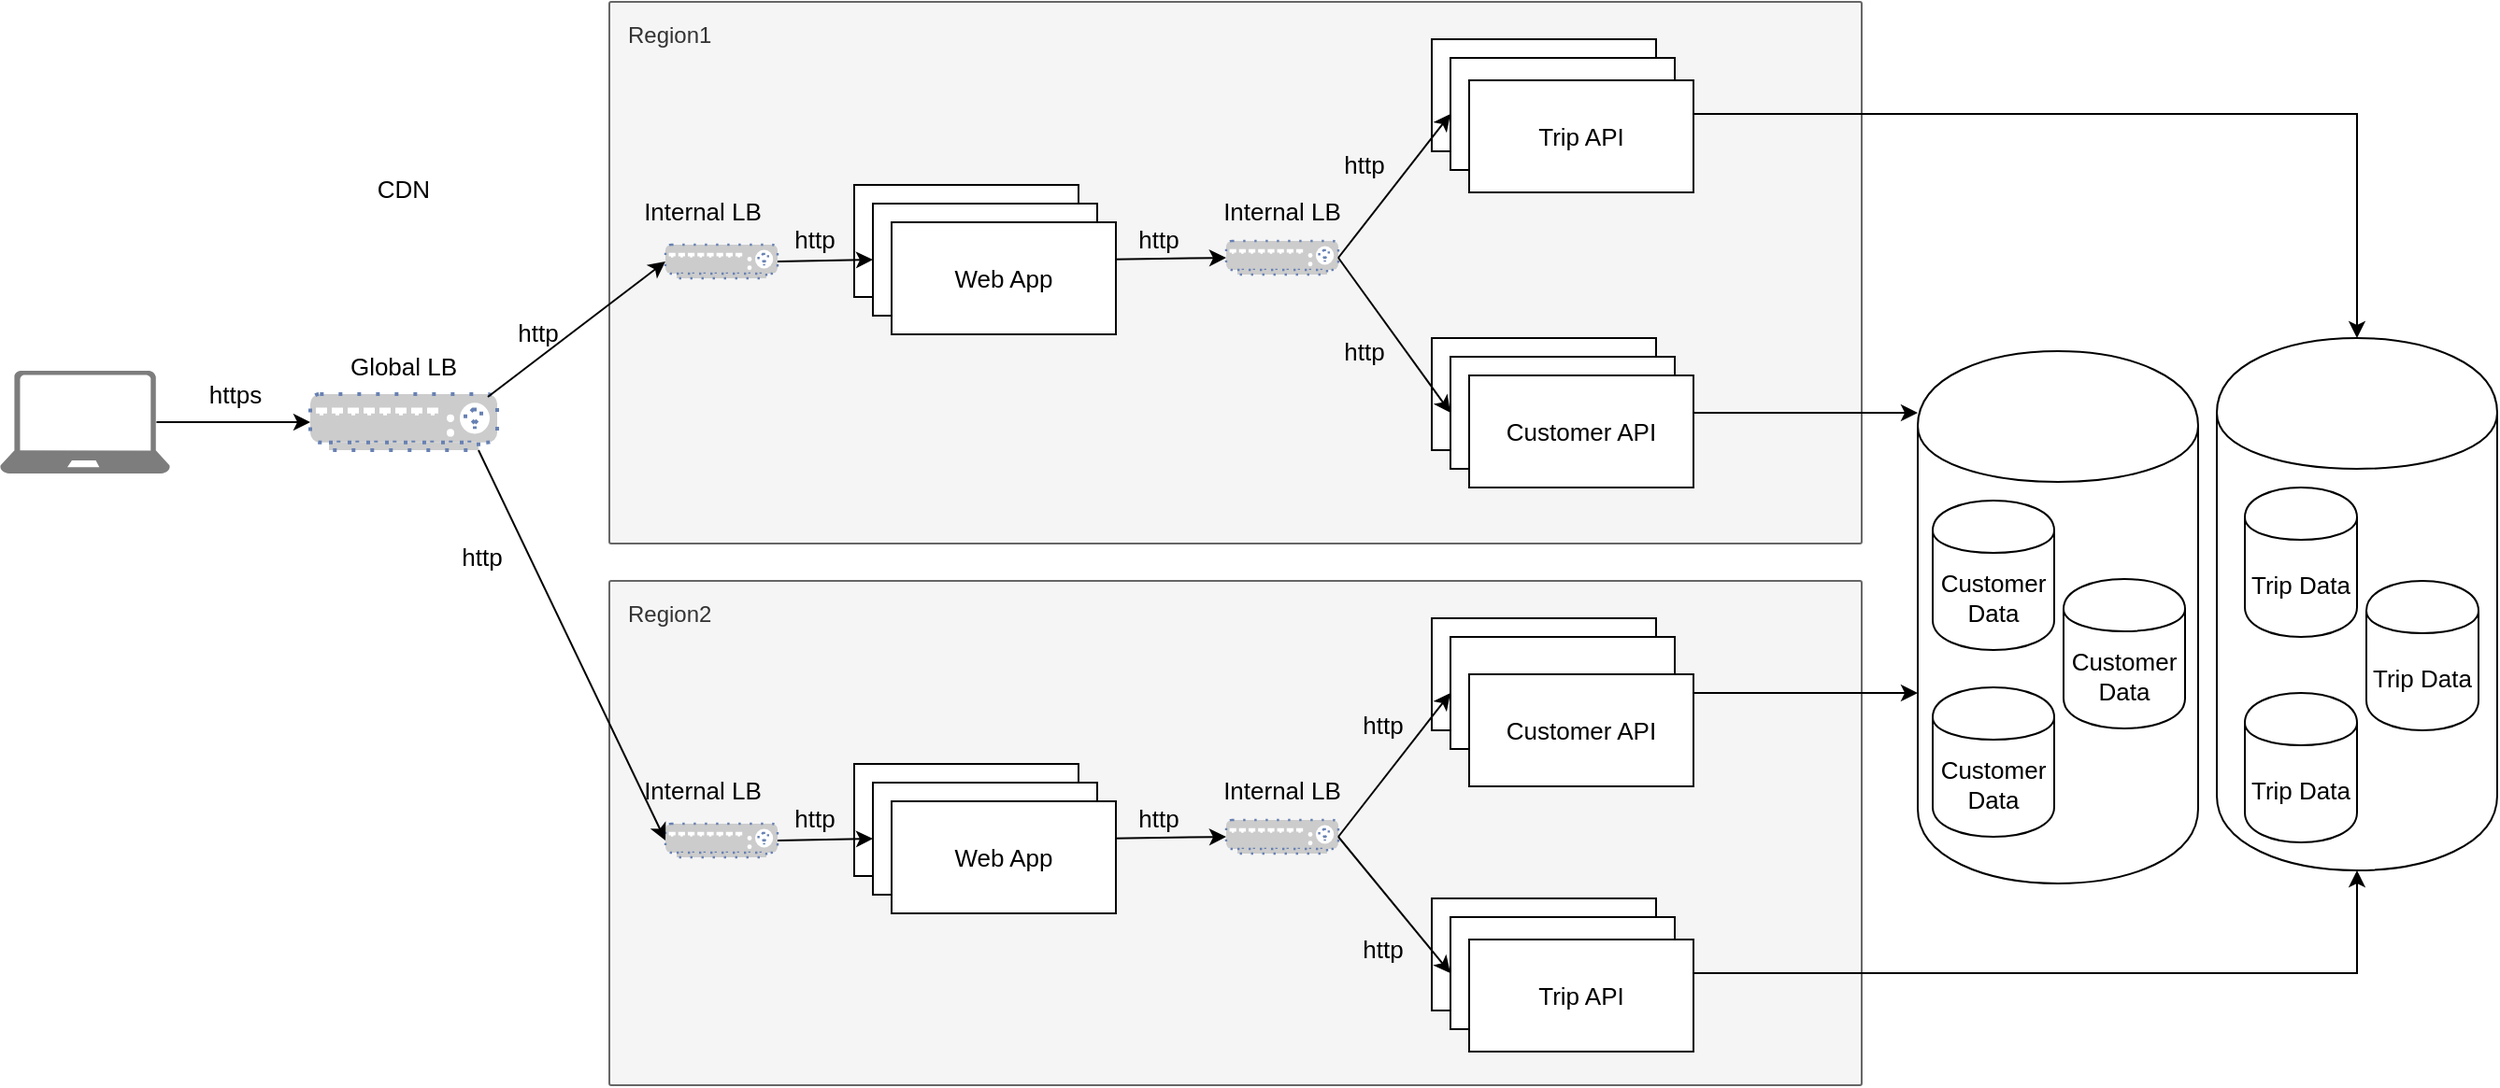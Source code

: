 <mxfile pages="1" version="11.2.4" type="github"><diagram id="srGy0C1KCGIiali04cpO" name="Page-1"><mxGraphModel dx="2360" dy="1566" grid="1" gridSize="10" guides="1" tooltips="1" connect="1" arrows="1" fold="1" page="1" pageScale="1" pageWidth="850" pageHeight="1100" math="0" shadow="0"><root><mxCell id="0"/><mxCell id="1" parent="0"/><mxCell id="KR7yI7wQcD8ZDwXVtU_Y-67" value="" style="shape=cylinder;whiteSpace=wrap;html=1;boundedLbl=1;backgroundOutline=1;fontSize=13;" vertex="1" parent="1"><mxGeometry x="1220" y="230" width="150" height="285" as="geometry"/></mxCell><mxCell id="KR7yI7wQcD8ZDwXVtU_Y-27" style="edgeStyle=none;rounded=0;orthogonalLoop=1;jettySize=auto;html=1;exitX=0.92;exitY=0.5;exitDx=0;exitDy=0;exitPerimeter=0;entryX=0;entryY=0.5;entryDx=0;entryDy=0;entryPerimeter=0;fontSize=13;" edge="1" parent="1" source="KR7yI7wQcD8ZDwXVtU_Y-8" target="KR7yI7wQcD8ZDwXVtU_Y-18"><mxGeometry relative="1" as="geometry"/></mxCell><mxCell id="KR7yI7wQcD8ZDwXVtU_Y-8" value="" style="pointerEvents=1;shadow=0;dashed=0;html=1;strokeColor=none;labelPosition=center;verticalLabelPosition=bottom;verticalAlign=top;align=center;shape=mxgraph.azure.laptop;fillColor=#7D7D7D;" vertex="1" parent="1"><mxGeometry x="34" y="247.5" width="91" height="55" as="geometry"/></mxCell><mxCell id="KR7yI7wQcD8ZDwXVtU_Y-16" value="Region1" style="points=[[0,0,0],[0.25,0,0],[0.5,0,0],[0.75,0,0],[1,0,0],[1,0.25,0],[1,0.5,0],[1,0.75,0],[1,1,0],[0.75,1,0],[0.5,1,0],[0.25,1,0],[0,1,0],[0,0.75,0],[0,0.5,0],[0,0.25,0]];rounded=1;absoluteArcSize=1;arcSize=2;html=1;strokeColor=#666666;shadow=0;dashed=0;fontSize=12;fontColor=#333333;align=left;verticalAlign=top;spacing=10;spacingTop=-4;fillColor=#f5f5f5;dashPattern=1 4;" vertex="1" parent="1"><mxGeometry x="360" y="50" width="670" height="290" as="geometry"/></mxCell><mxCell id="KR7yI7wQcD8ZDwXVtU_Y-18" value="" style="fontColor=#0066CC;verticalAlign=top;verticalLabelPosition=bottom;labelPosition=center;align=center;html=1;outlineConnect=0;fillColor=#CCCCCC;strokeColor=#6881B3;gradientColor=none;gradientDirection=north;strokeWidth=2;shape=mxgraph.networks.load_balancer;dashed=1;dashPattern=1 4;" vertex="1" parent="1"><mxGeometry x="200" y="260" width="100" height="30" as="geometry"/></mxCell><mxCell id="KR7yI7wQcD8ZDwXVtU_Y-22" value="" style="shape=image;html=1;verticalAlign=top;verticalLabelPosition=bottom;labelBackgroundColor=#ffffff;imageAspect=0;aspect=fixed;image=https://cdn2.iconfinder.com/data/icons/whcompare-servers-web-hosting/50/cdn-128.png;dashed=1;dashPattern=1 4;fontSize=13;" vertex="1" parent="1"><mxGeometry x="220" y="160" width="60" height="60" as="geometry"/></mxCell><mxCell id="KR7yI7wQcD8ZDwXVtU_Y-23" value="CDN" style="text;html=1;strokeColor=none;fillColor=none;align=center;verticalAlign=middle;whiteSpace=wrap;rounded=0;dashed=1;dashPattern=1 4;fontSize=13;" vertex="1" parent="1"><mxGeometry x="230" y="140" width="40" height="20" as="geometry"/></mxCell><mxCell id="KR7yI7wQcD8ZDwXVtU_Y-24" value="Global LB" style="text;html=1;strokeColor=none;fillColor=none;align=center;verticalAlign=middle;whiteSpace=wrap;rounded=0;dashed=1;dashPattern=1 4;fontSize=13;" vertex="1" parent="1"><mxGeometry x="210" y="235" width="80" height="20" as="geometry"/></mxCell><mxCell id="KR7yI7wQcD8ZDwXVtU_Y-25" value="Web App" style="rounded=0;whiteSpace=wrap;html=1;fontSize=13;" vertex="1" parent="1"><mxGeometry x="491" y="148" width="120" height="60" as="geometry"/></mxCell><mxCell id="KR7yI7wQcD8ZDwXVtU_Y-30" value="https" style="text;html=1;strokeColor=none;fillColor=none;align=center;verticalAlign=middle;whiteSpace=wrap;rounded=0;dashed=1;dashPattern=1 4;fontSize=13;" vertex="1" parent="1"><mxGeometry x="140" y="250" width="40" height="20" as="geometry"/></mxCell><mxCell id="KR7yI7wQcD8ZDwXVtU_Y-48" style="edgeStyle=none;rounded=0;orthogonalLoop=1;jettySize=auto;html=1;exitX=1;exitY=0.5;exitDx=0;exitDy=0;entryX=0;entryY=0.5;entryDx=0;entryDy=0;entryPerimeter=0;fontSize=13;" edge="1" parent="1" source="KR7yI7wQcD8ZDwXVtU_Y-32" target="KR7yI7wQcD8ZDwXVtU_Y-47"><mxGeometry relative="1" as="geometry"/></mxCell><mxCell id="KR7yI7wQcD8ZDwXVtU_Y-32" value="Web App" style="rounded=0;whiteSpace=wrap;html=1;fontSize=13;" vertex="1" parent="1"><mxGeometry x="501" y="158" width="120" height="60" as="geometry"/></mxCell><mxCell id="KR7yI7wQcD8ZDwXVtU_Y-33" value="Web App" style="rounded=0;whiteSpace=wrap;html=1;fontSize=13;" vertex="1" parent="1"><mxGeometry x="511" y="168" width="120" height="60" as="geometry"/></mxCell><mxCell id="KR7yI7wQcD8ZDwXVtU_Y-34" style="edgeStyle=none;rounded=0;orthogonalLoop=1;jettySize=auto;html=1;exitX=0.95;exitY=0.05;exitDx=0;exitDy=0;exitPerimeter=0;fontSize=13;entryX=0;entryY=0.5;entryDx=0;entryDy=0;entryPerimeter=0;" edge="1" parent="1" source="KR7yI7wQcD8ZDwXVtU_Y-18" target="KR7yI7wQcD8ZDwXVtU_Y-44"><mxGeometry relative="1" as="geometry"><mxPoint x="320" y="190" as="targetPoint"/></mxGeometry></mxCell><mxCell id="KR7yI7wQcD8ZDwXVtU_Y-40" value="http" style="text;html=1;strokeColor=none;fillColor=none;align=center;verticalAlign=middle;whiteSpace=wrap;rounded=0;dashed=1;dashPattern=1 4;fontSize=13;" vertex="1" parent="1"><mxGeometry x="302" y="217" width="40" height="20" as="geometry"/></mxCell><mxCell id="KR7yI7wQcD8ZDwXVtU_Y-46" style="edgeStyle=none;rounded=0;orthogonalLoop=1;jettySize=auto;html=1;exitX=1;exitY=0.5;exitDx=0;exitDy=0;exitPerimeter=0;entryX=0;entryY=0.5;entryDx=0;entryDy=0;fontSize=13;" edge="1" parent="1" source="KR7yI7wQcD8ZDwXVtU_Y-44" target="KR7yI7wQcD8ZDwXVtU_Y-32"><mxGeometry relative="1" as="geometry"/></mxCell><mxCell id="KR7yI7wQcD8ZDwXVtU_Y-44" value="" style="fontColor=#0066CC;verticalAlign=top;verticalLabelPosition=bottom;labelPosition=center;align=center;html=1;outlineConnect=0;fillColor=#CCCCCC;strokeColor=#6881B3;gradientColor=none;gradientDirection=north;strokeWidth=2;shape=mxgraph.networks.load_balancer;dashed=1;dashPattern=1 4;" vertex="1" parent="1"><mxGeometry x="390" y="180" width="60" height="18" as="geometry"/></mxCell><mxCell id="KR7yI7wQcD8ZDwXVtU_Y-47" value="" style="fontColor=#0066CC;verticalAlign=top;verticalLabelPosition=bottom;labelPosition=center;align=center;html=1;outlineConnect=0;fillColor=#CCCCCC;strokeColor=#6881B3;gradientColor=none;gradientDirection=north;strokeWidth=2;shape=mxgraph.networks.load_balancer;dashed=1;dashPattern=1 4;" vertex="1" parent="1"><mxGeometry x="690" y="178" width="60" height="18" as="geometry"/></mxCell><mxCell id="KR7yI7wQcD8ZDwXVtU_Y-49" value="" style="rounded=0;whiteSpace=wrap;html=1;fontSize=13;" vertex="1" parent="1"><mxGeometry x="800" y="70" width="120" height="60" as="geometry"/></mxCell><mxCell id="KR7yI7wQcD8ZDwXVtU_Y-50" value="" style="rounded=0;whiteSpace=wrap;html=1;fontSize=13;" vertex="1" parent="1"><mxGeometry x="810" y="80" width="120" height="60" as="geometry"/></mxCell><mxCell id="KR7yI7wQcD8ZDwXVtU_Y-52" value="http" style="text;html=1;strokeColor=none;fillColor=none;align=center;verticalAlign=middle;whiteSpace=wrap;rounded=0;dashed=1;dashPattern=1 4;fontSize=13;" vertex="1" parent="1"><mxGeometry x="450" y="167" width="40" height="20" as="geometry"/></mxCell><mxCell id="KR7yI7wQcD8ZDwXVtU_Y-53" value="http" style="text;html=1;strokeColor=none;fillColor=none;align=center;verticalAlign=middle;whiteSpace=wrap;rounded=0;dashed=1;dashPattern=1 4;fontSize=13;" vertex="1" parent="1"><mxGeometry x="634" y="167" width="40" height="20" as="geometry"/></mxCell><mxCell id="KR7yI7wQcD8ZDwXVtU_Y-54" value="Internal LB" style="text;html=1;strokeColor=none;fillColor=none;align=center;verticalAlign=middle;whiteSpace=wrap;rounded=0;fontSize=13;" vertex="1" parent="1"><mxGeometry x="370" y="152" width="80" height="20" as="geometry"/></mxCell><mxCell id="KR7yI7wQcD8ZDwXVtU_Y-55" value="Internal LB" style="text;html=1;strokeColor=none;fillColor=none;align=center;verticalAlign=middle;whiteSpace=wrap;rounded=0;fontSize=13;" vertex="1" parent="1"><mxGeometry x="680" y="152" width="80" height="20" as="geometry"/></mxCell><mxCell id="KR7yI7wQcD8ZDwXVtU_Y-57" value="" style="rounded=0;whiteSpace=wrap;html=1;fontSize=13;" vertex="1" parent="1"><mxGeometry x="800" y="230" width="120" height="60" as="geometry"/></mxCell><mxCell id="KR7yI7wQcD8ZDwXVtU_Y-72" style="edgeStyle=elbowEdgeStyle;rounded=0;orthogonalLoop=1;jettySize=auto;elbow=vertical;html=1;exitX=1;exitY=0.5;exitDx=0;exitDy=0;entryX=0;entryY=0.116;entryDx=0;entryDy=0;entryPerimeter=0;fontSize=13;" edge="1" parent="1" source="KR7yI7wQcD8ZDwXVtU_Y-58" target="KR7yI7wQcD8ZDwXVtU_Y-68"><mxGeometry relative="1" as="geometry"/></mxCell><mxCell id="KR7yI7wQcD8ZDwXVtU_Y-58" value="" style="rounded=0;whiteSpace=wrap;html=1;fontSize=13;" vertex="1" parent="1"><mxGeometry x="810" y="240" width="120" height="60" as="geometry"/></mxCell><mxCell id="KR7yI7wQcD8ZDwXVtU_Y-59" value="Customer API" style="rounded=0;whiteSpace=wrap;html=1;fontSize=13;" vertex="1" parent="1"><mxGeometry x="820" y="250" width="120" height="60" as="geometry"/></mxCell><mxCell id="KR7yI7wQcD8ZDwXVtU_Y-61" value="http" style="text;html=1;strokeColor=none;fillColor=none;align=center;verticalAlign=middle;whiteSpace=wrap;rounded=0;dashed=1;dashPattern=1 4;fontSize=13;" vertex="1" parent="1"><mxGeometry x="744" y="127" width="40" height="20" as="geometry"/></mxCell><mxCell id="KR7yI7wQcD8ZDwXVtU_Y-62" value="http" style="text;html=1;strokeColor=none;fillColor=none;align=center;verticalAlign=middle;whiteSpace=wrap;rounded=0;dashed=1;dashPattern=1 4;fontSize=13;" vertex="1" parent="1"><mxGeometry x="744" y="227" width="40" height="20" as="geometry"/></mxCell><mxCell id="KR7yI7wQcD8ZDwXVtU_Y-56" style="edgeStyle=none;rounded=0;orthogonalLoop=1;jettySize=auto;html=1;exitX=1;exitY=0.5;exitDx=0;exitDy=0;exitPerimeter=0;entryX=0;entryY=0.5;entryDx=0;entryDy=0;fontSize=13;" edge="1" parent="1" source="KR7yI7wQcD8ZDwXVtU_Y-47" target="KR7yI7wQcD8ZDwXVtU_Y-50"><mxGeometry relative="1" as="geometry"/></mxCell><mxCell id="KR7yI7wQcD8ZDwXVtU_Y-60" style="edgeStyle=none;rounded=0;orthogonalLoop=1;jettySize=auto;html=1;exitX=1;exitY=0.5;exitDx=0;exitDy=0;exitPerimeter=0;entryX=0;entryY=0.5;entryDx=0;entryDy=0;fontSize=13;" edge="1" parent="1" source="KR7yI7wQcD8ZDwXVtU_Y-47" target="KR7yI7wQcD8ZDwXVtU_Y-58"><mxGeometry relative="1" as="geometry"/></mxCell><mxCell id="KR7yI7wQcD8ZDwXVtU_Y-63" value="Trip Data" style="shape=cylinder;whiteSpace=wrap;html=1;boundedLbl=1;backgroundOutline=1;fontSize=13;" vertex="1" parent="1"><mxGeometry x="1300" y="360" width="60" height="80" as="geometry"/></mxCell><mxCell id="KR7yI7wQcD8ZDwXVtU_Y-64" value="Trip Data" style="shape=cylinder;whiteSpace=wrap;html=1;boundedLbl=1;backgroundOutline=1;fontSize=13;" vertex="1" parent="1"><mxGeometry x="1235" y="310" width="60" height="80" as="geometry"/></mxCell><mxCell id="KR7yI7wQcD8ZDwXVtU_Y-65" value="Trip Data" style="shape=cylinder;whiteSpace=wrap;html=1;boundedLbl=1;backgroundOutline=1;fontSize=13;" vertex="1" parent="1"><mxGeometry x="1235" y="420" width="60" height="80" as="geometry"/></mxCell><mxCell id="KR7yI7wQcD8ZDwXVtU_Y-66" style="edgeStyle=elbowEdgeStyle;rounded=0;orthogonalLoop=1;jettySize=auto;html=1;exitX=1;exitY=0.5;exitDx=0;exitDy=0;fontSize=13;elbow=vertical;" edge="1" parent="1" source="KR7yI7wQcD8ZDwXVtU_Y-50" target="KR7yI7wQcD8ZDwXVtU_Y-67"><mxGeometry relative="1" as="geometry"><mxPoint x="1310" y="112" as="targetPoint"/><Array as="points"><mxPoint x="1140" y="110"/></Array></mxGeometry></mxCell><mxCell id="KR7yI7wQcD8ZDwXVtU_Y-51" value="Trip API" style="rounded=0;whiteSpace=wrap;html=1;fontSize=13;" vertex="1" parent="1"><mxGeometry x="820" y="92" width="120" height="60" as="geometry"/></mxCell><mxCell id="KR7yI7wQcD8ZDwXVtU_Y-68" value="" style="shape=cylinder;whiteSpace=wrap;html=1;boundedLbl=1;backgroundOutline=1;fontSize=13;" vertex="1" parent="1"><mxGeometry x="1060" y="237" width="150" height="285" as="geometry"/></mxCell><mxCell id="KR7yI7wQcD8ZDwXVtU_Y-70" value="Customer Data" style="shape=cylinder;whiteSpace=wrap;html=1;boundedLbl=1;backgroundOutline=1;fontSize=13;" vertex="1" parent="1"><mxGeometry x="1068" y="317" width="65" height="80" as="geometry"/></mxCell><mxCell id="KR7yI7wQcD8ZDwXVtU_Y-73" value="Customer Data" style="shape=cylinder;whiteSpace=wrap;html=1;boundedLbl=1;backgroundOutline=1;fontSize=13;" vertex="1" parent="1"><mxGeometry x="1138" y="359" width="65" height="80" as="geometry"/></mxCell><mxCell id="KR7yI7wQcD8ZDwXVtU_Y-74" value="Customer Data" style="shape=cylinder;whiteSpace=wrap;html=1;boundedLbl=1;backgroundOutline=1;fontSize=13;" vertex="1" parent="1"><mxGeometry x="1068" y="417" width="65" height="80" as="geometry"/></mxCell><mxCell id="KR7yI7wQcD8ZDwXVtU_Y-75" value="Region2" style="points=[[0,0,0],[0.25,0,0],[0.5,0,0],[0.75,0,0],[1,0,0],[1,0.25,0],[1,0.5,0],[1,0.75,0],[1,1,0],[0.75,1,0],[0.5,1,0],[0.25,1,0],[0,1,0],[0,0.75,0],[0,0.5,0],[0,0.25,0]];rounded=1;absoluteArcSize=1;arcSize=2;html=1;strokeColor=#666666;shadow=0;dashed=0;fontSize=12;fontColor=#333333;align=left;verticalAlign=top;spacing=10;spacingTop=-4;fillColor=#f5f5f5;dashPattern=1 4;" vertex="1" parent="1"><mxGeometry x="360" y="360" width="670" height="270" as="geometry"/></mxCell><mxCell id="KR7yI7wQcD8ZDwXVtU_Y-76" value="Web App" style="rounded=0;whiteSpace=wrap;html=1;fontSize=13;" vertex="1" parent="1"><mxGeometry x="491" y="458" width="120" height="60" as="geometry"/></mxCell><mxCell id="KR7yI7wQcD8ZDwXVtU_Y-77" style="edgeStyle=none;rounded=0;orthogonalLoop=1;jettySize=auto;html=1;exitX=1;exitY=0.5;exitDx=0;exitDy=0;entryX=0;entryY=0.5;entryDx=0;entryDy=0;entryPerimeter=0;fontSize=13;" edge="1" parent="1" source="KR7yI7wQcD8ZDwXVtU_Y-78" target="KR7yI7wQcD8ZDwXVtU_Y-82"><mxGeometry relative="1" as="geometry"/></mxCell><mxCell id="KR7yI7wQcD8ZDwXVtU_Y-78" value="Web App" style="rounded=0;whiteSpace=wrap;html=1;fontSize=13;" vertex="1" parent="1"><mxGeometry x="501" y="468" width="120" height="60" as="geometry"/></mxCell><mxCell id="KR7yI7wQcD8ZDwXVtU_Y-79" value="Web App" style="rounded=0;whiteSpace=wrap;html=1;fontSize=13;" vertex="1" parent="1"><mxGeometry x="511" y="478" width="120" height="60" as="geometry"/></mxCell><mxCell id="KR7yI7wQcD8ZDwXVtU_Y-80" style="edgeStyle=none;rounded=0;orthogonalLoop=1;jettySize=auto;html=1;exitX=1;exitY=0.5;exitDx=0;exitDy=0;exitPerimeter=0;entryX=0;entryY=0.5;entryDx=0;entryDy=0;fontSize=13;" edge="1" parent="1" source="KR7yI7wQcD8ZDwXVtU_Y-81" target="KR7yI7wQcD8ZDwXVtU_Y-78"><mxGeometry relative="1" as="geometry"/></mxCell><mxCell id="KR7yI7wQcD8ZDwXVtU_Y-81" value="" style="fontColor=#0066CC;verticalAlign=top;verticalLabelPosition=bottom;labelPosition=center;align=center;html=1;outlineConnect=0;fillColor=#CCCCCC;strokeColor=#6881B3;gradientColor=none;gradientDirection=north;strokeWidth=2;shape=mxgraph.networks.load_balancer;dashed=1;dashPattern=1 4;" vertex="1" parent="1"><mxGeometry x="390" y="490" width="60" height="18" as="geometry"/></mxCell><mxCell id="KR7yI7wQcD8ZDwXVtU_Y-82" value="" style="fontColor=#0066CC;verticalAlign=top;verticalLabelPosition=bottom;labelPosition=center;align=center;html=1;outlineConnect=0;fillColor=#CCCCCC;strokeColor=#6881B3;gradientColor=none;gradientDirection=north;strokeWidth=2;shape=mxgraph.networks.load_balancer;dashed=1;dashPattern=1 4;" vertex="1" parent="1"><mxGeometry x="690" y="488" width="60" height="18" as="geometry"/></mxCell><mxCell id="KR7yI7wQcD8ZDwXVtU_Y-83" value="" style="rounded=0;whiteSpace=wrap;html=1;fontSize=13;" vertex="1" parent="1"><mxGeometry x="800" y="530" width="120" height="60" as="geometry"/></mxCell><mxCell id="KR7yI7wQcD8ZDwXVtU_Y-98" style="edgeStyle=elbowEdgeStyle;rounded=0;orthogonalLoop=1;jettySize=auto;elbow=vertical;html=1;exitX=1;exitY=0.5;exitDx=0;exitDy=0;entryX=0.5;entryY=1;entryDx=0;entryDy=0;fontSize=13;" edge="1" parent="1" source="KR7yI7wQcD8ZDwXVtU_Y-84" target="KR7yI7wQcD8ZDwXVtU_Y-67"><mxGeometry relative="1" as="geometry"><Array as="points"><mxPoint x="1110" y="570"/></Array></mxGeometry></mxCell><mxCell id="KR7yI7wQcD8ZDwXVtU_Y-84" value="" style="rounded=0;whiteSpace=wrap;html=1;fontSize=13;" vertex="1" parent="1"><mxGeometry x="810" y="540" width="120" height="60" as="geometry"/></mxCell><mxCell id="KR7yI7wQcD8ZDwXVtU_Y-85" value="http" style="text;html=1;strokeColor=none;fillColor=none;align=center;verticalAlign=middle;whiteSpace=wrap;rounded=0;dashed=1;dashPattern=1 4;fontSize=13;" vertex="1" parent="1"><mxGeometry x="450" y="477" width="40" height="20" as="geometry"/></mxCell><mxCell id="KR7yI7wQcD8ZDwXVtU_Y-86" value="http" style="text;html=1;strokeColor=none;fillColor=none;align=center;verticalAlign=middle;whiteSpace=wrap;rounded=0;dashed=1;dashPattern=1 4;fontSize=13;" vertex="1" parent="1"><mxGeometry x="634" y="477" width="40" height="20" as="geometry"/></mxCell><mxCell id="KR7yI7wQcD8ZDwXVtU_Y-87" value="Internal LB" style="text;html=1;strokeColor=none;fillColor=none;align=center;verticalAlign=middle;whiteSpace=wrap;rounded=0;fontSize=13;" vertex="1" parent="1"><mxGeometry x="370" y="462" width="80" height="20" as="geometry"/></mxCell><mxCell id="KR7yI7wQcD8ZDwXVtU_Y-88" value="Internal LB" style="text;html=1;strokeColor=none;fillColor=none;align=center;verticalAlign=middle;whiteSpace=wrap;rounded=0;fontSize=13;" vertex="1" parent="1"><mxGeometry x="680" y="462" width="80" height="20" as="geometry"/></mxCell><mxCell id="KR7yI7wQcD8ZDwXVtU_Y-89" value="" style="rounded=0;whiteSpace=wrap;html=1;fontSize=13;" vertex="1" parent="1"><mxGeometry x="800" y="380" width="120" height="60" as="geometry"/></mxCell><mxCell id="KR7yI7wQcD8ZDwXVtU_Y-90" style="edgeStyle=elbowEdgeStyle;rounded=0;orthogonalLoop=1;jettySize=auto;elbow=vertical;html=1;exitX=1;exitY=0.5;exitDx=0;exitDy=0;entryX=0;entryY=0.116;entryDx=0;entryDy=0;entryPerimeter=0;fontSize=13;" edge="1" parent="1" source="KR7yI7wQcD8ZDwXVtU_Y-91"><mxGeometry relative="1" as="geometry"><mxPoint x="1060" y="420" as="targetPoint"/></mxGeometry></mxCell><mxCell id="KR7yI7wQcD8ZDwXVtU_Y-91" value="" style="rounded=0;whiteSpace=wrap;html=1;fontSize=13;" vertex="1" parent="1"><mxGeometry x="810" y="390" width="120" height="60" as="geometry"/></mxCell><mxCell id="KR7yI7wQcD8ZDwXVtU_Y-92" value="Customer API" style="rounded=0;whiteSpace=wrap;html=1;fontSize=13;" vertex="1" parent="1"><mxGeometry x="820" y="410" width="120" height="60" as="geometry"/></mxCell><mxCell id="KR7yI7wQcD8ZDwXVtU_Y-93" value="http" style="text;html=1;strokeColor=none;fillColor=none;align=center;verticalAlign=middle;whiteSpace=wrap;rounded=0;dashed=1;dashPattern=1 4;fontSize=13;" vertex="1" parent="1"><mxGeometry x="754" y="547" width="40" height="20" as="geometry"/></mxCell><mxCell id="KR7yI7wQcD8ZDwXVtU_Y-94" value="http" style="text;html=1;strokeColor=none;fillColor=none;align=center;verticalAlign=middle;whiteSpace=wrap;rounded=0;dashed=1;dashPattern=1 4;fontSize=13;" vertex="1" parent="1"><mxGeometry x="754" y="427" width="40" height="20" as="geometry"/></mxCell><mxCell id="KR7yI7wQcD8ZDwXVtU_Y-95" style="edgeStyle=none;rounded=0;orthogonalLoop=1;jettySize=auto;html=1;exitX=1;exitY=0.5;exitDx=0;exitDy=0;exitPerimeter=0;entryX=0;entryY=0.5;entryDx=0;entryDy=0;fontSize=13;" edge="1" parent="1" source="KR7yI7wQcD8ZDwXVtU_Y-82" target="KR7yI7wQcD8ZDwXVtU_Y-84"><mxGeometry relative="1" as="geometry"/></mxCell><mxCell id="KR7yI7wQcD8ZDwXVtU_Y-96" style="edgeStyle=none;rounded=0;orthogonalLoop=1;jettySize=auto;html=1;exitX=1;exitY=0.5;exitDx=0;exitDy=0;exitPerimeter=0;entryX=0;entryY=0.5;entryDx=0;entryDy=0;fontSize=13;" edge="1" parent="1" source="KR7yI7wQcD8ZDwXVtU_Y-82" target="KR7yI7wQcD8ZDwXVtU_Y-91"><mxGeometry relative="1" as="geometry"/></mxCell><mxCell id="KR7yI7wQcD8ZDwXVtU_Y-97" value="Trip API" style="rounded=0;whiteSpace=wrap;html=1;fontSize=13;" vertex="1" parent="1"><mxGeometry x="820" y="552" width="120" height="60" as="geometry"/></mxCell><mxCell id="KR7yI7wQcD8ZDwXVtU_Y-99" style="rounded=0;orthogonalLoop=1;jettySize=auto;elbow=vertical;html=1;exitX=0.9;exitY=1;exitDx=0;exitDy=0;exitPerimeter=0;entryX=0;entryY=0.5;entryDx=0;entryDy=0;entryPerimeter=0;fontSize=13;" edge="1" parent="1" source="KR7yI7wQcD8ZDwXVtU_Y-18" target="KR7yI7wQcD8ZDwXVtU_Y-81"><mxGeometry relative="1" as="geometry"/></mxCell><mxCell id="KR7yI7wQcD8ZDwXVtU_Y-100" value="http" style="text;html=1;strokeColor=none;fillColor=none;align=center;verticalAlign=middle;whiteSpace=wrap;rounded=0;dashed=1;dashPattern=1 4;fontSize=13;" vertex="1" parent="1"><mxGeometry x="272" y="337" width="40" height="20" as="geometry"/></mxCell></root></mxGraphModel></diagram></mxfile>
